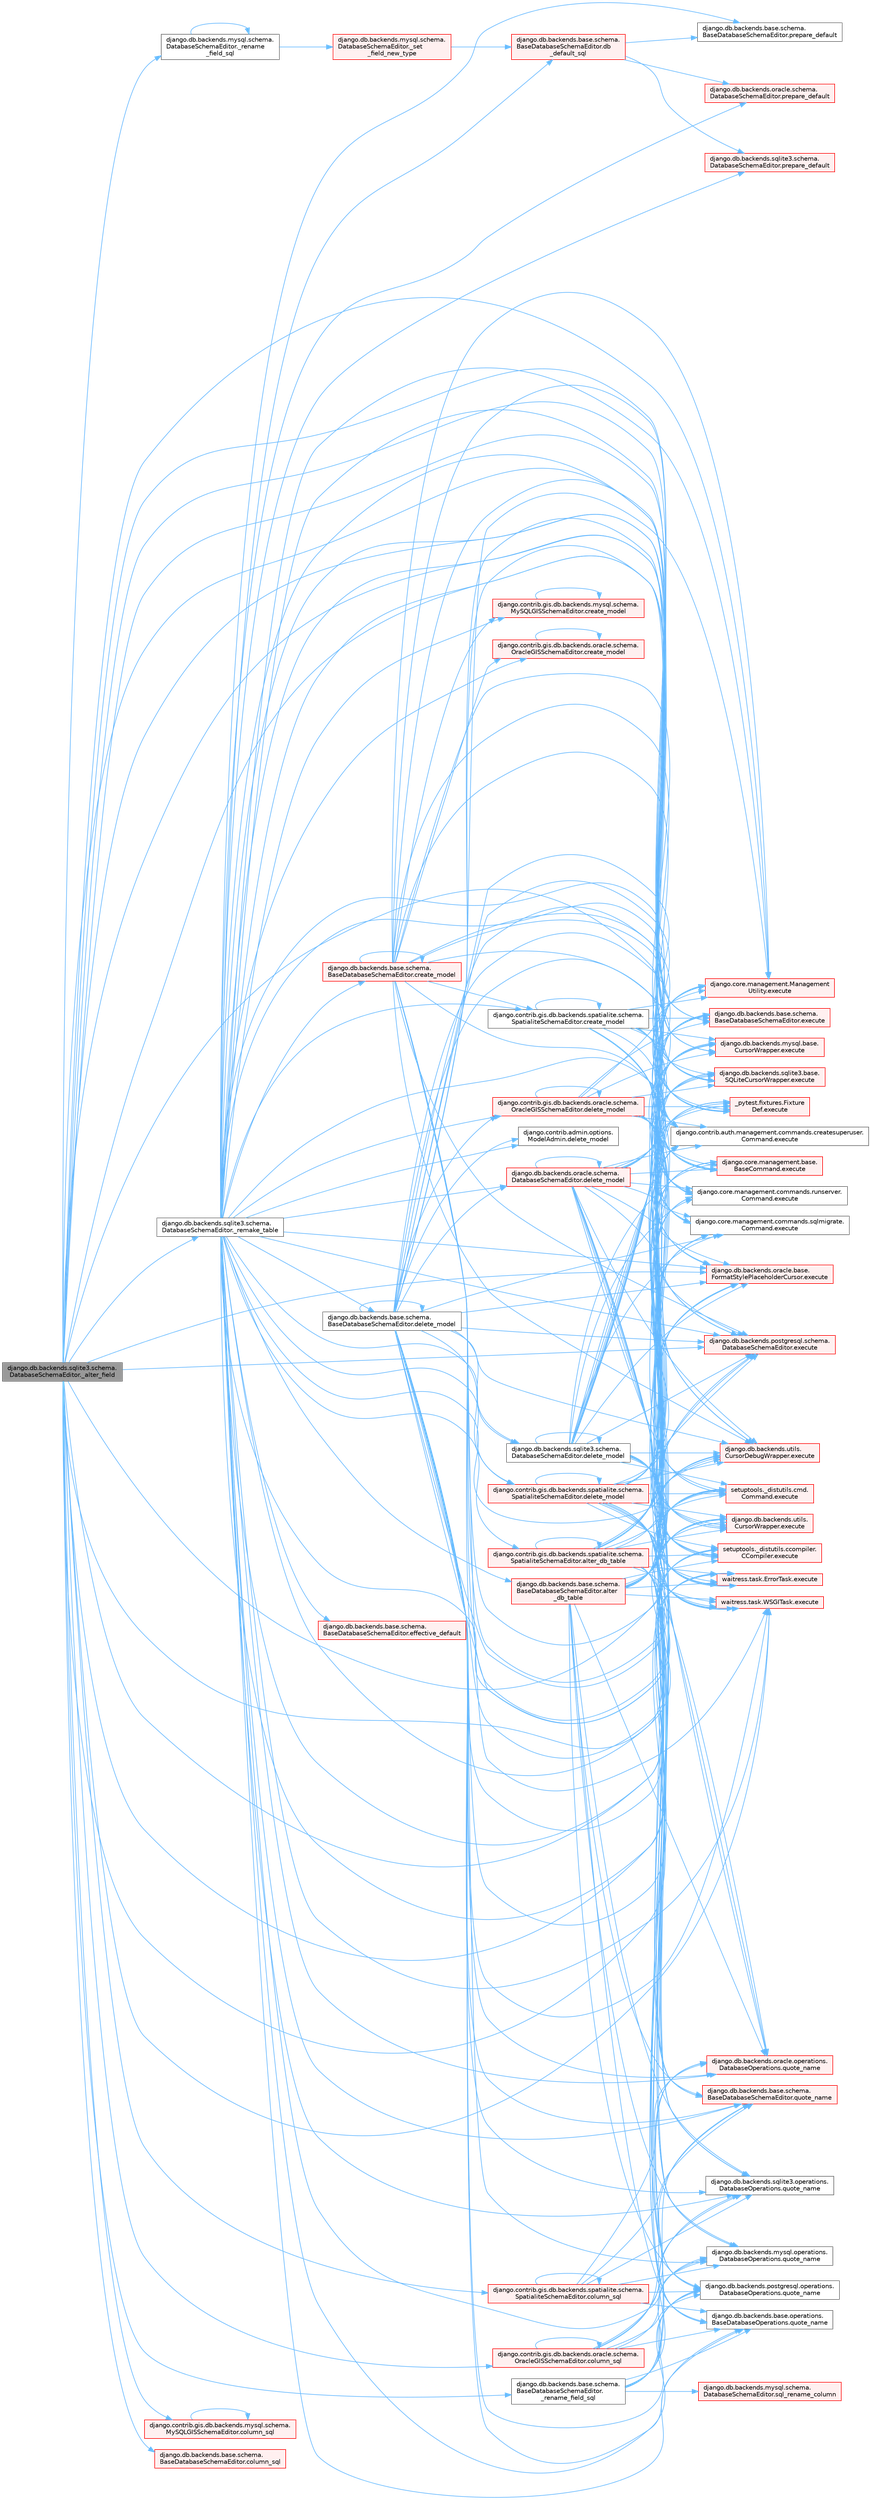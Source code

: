 digraph "django.db.backends.sqlite3.schema.DatabaseSchemaEditor._alter_field"
{
 // LATEX_PDF_SIZE
  bgcolor="transparent";
  edge [fontname=Helvetica,fontsize=10,labelfontname=Helvetica,labelfontsize=10];
  node [fontname=Helvetica,fontsize=10,shape=box,height=0.2,width=0.4];
  rankdir="LR";
  Node1 [id="Node000001",label="django.db.backends.sqlite3.schema.\lDatabaseSchemaEditor._alter_field",height=0.2,width=0.4,color="gray40", fillcolor="grey60", style="filled", fontcolor="black",tooltip=" "];
  Node1 -> Node2 [id="edge1_Node000001_Node000002",color="steelblue1",style="solid",tooltip=" "];
  Node2 [id="Node000002",label="django.db.backends.sqlite3.schema.\lDatabaseSchemaEditor._remake_table",height=0.2,width=0.4,color="grey40", fillcolor="white", style="filled",URL="$classdjango_1_1db_1_1backends_1_1sqlite3_1_1schema_1_1_database_schema_editor.html#a9b5b247b2cd836c48a65726025b45e11",tooltip=" "];
  Node2 -> Node3 [id="edge2_Node000002_Node000003",color="steelblue1",style="solid",tooltip=" "];
  Node3 [id="Node000003",label="django.contrib.gis.db.backends.spatialite.schema.\lSpatialiteSchemaEditor.alter_db_table",height=0.2,width=0.4,color="red", fillcolor="#FFF0F0", style="filled",URL="$classdjango_1_1contrib_1_1gis_1_1db_1_1backends_1_1spatialite_1_1schema_1_1_spatialite_schema_editor.html#a3c238b03e587be42747e3a128cd44946",tooltip=" "];
  Node3 -> Node3 [id="edge3_Node000003_Node000003",color="steelblue1",style="solid",tooltip=" "];
  Node3 -> Node6 [id="edge4_Node000003_Node000006",color="steelblue1",style="solid",tooltip=" "];
  Node6 [id="Node000006",label="_pytest.fixtures.Fixture\lDef.execute",height=0.2,width=0.4,color="red", fillcolor="#FFF0F0", style="filled",URL="$class__pytest_1_1fixtures_1_1_fixture_def.html#ac27e0caaadd6404ffc2715216b643993",tooltip=" "];
  Node3 -> Node3951 [id="edge5_Node000003_Node003951",color="steelblue1",style="solid",tooltip=" "];
  Node3951 [id="Node003951",label="django.contrib.auth.management.commands.createsuperuser.\lCommand.execute",height=0.2,width=0.4,color="grey40", fillcolor="white", style="filled",URL="$classdjango_1_1contrib_1_1auth_1_1management_1_1commands_1_1createsuperuser_1_1_command.html#a4dc8ad9953fcae01a4c61c32fe4c6540",tooltip=" "];
  Node3 -> Node3952 [id="edge6_Node000003_Node003952",color="steelblue1",style="solid",tooltip=" "];
  Node3952 [id="Node003952",label="django.core.management.base.\lBaseCommand.execute",height=0.2,width=0.4,color="red", fillcolor="#FFF0F0", style="filled",URL="$classdjango_1_1core_1_1management_1_1base_1_1_base_command.html#a5621c1fb51be6a2deff6777d90c25ee0",tooltip=" "];
  Node3 -> Node3954 [id="edge7_Node000003_Node003954",color="steelblue1",style="solid",tooltip=" "];
  Node3954 [id="Node003954",label="django.core.management.commands.runserver.\lCommand.execute",height=0.2,width=0.4,color="grey40", fillcolor="white", style="filled",URL="$classdjango_1_1core_1_1management_1_1commands_1_1runserver_1_1_command.html#a86b4bdbf596d9f612125e143148d9919",tooltip=" "];
  Node3 -> Node3955 [id="edge8_Node000003_Node003955",color="steelblue1",style="solid",tooltip=" "];
  Node3955 [id="Node003955",label="django.core.management.commands.sqlmigrate.\lCommand.execute",height=0.2,width=0.4,color="grey40", fillcolor="white", style="filled",URL="$classdjango_1_1core_1_1management_1_1commands_1_1sqlmigrate_1_1_command.html#ad47c65d3d4820430ce43bb5f2086789d",tooltip=" "];
  Node3 -> Node3956 [id="edge9_Node000003_Node003956",color="steelblue1",style="solid",tooltip=" "];
  Node3956 [id="Node003956",label="django.core.management.Management\lUtility.execute",height=0.2,width=0.4,color="red", fillcolor="#FFF0F0", style="filled",URL="$classdjango_1_1core_1_1management_1_1_management_utility.html#ab2752203019f6a6274c55e096770c008",tooltip=" "];
  Node3 -> Node3964 [id="edge10_Node000003_Node003964",color="steelblue1",style="solid",tooltip=" "];
  Node3964 [id="Node003964",label="django.db.backends.base.schema.\lBaseDatabaseSchemaEditor.execute",height=0.2,width=0.4,color="red", fillcolor="#FFF0F0", style="filled",URL="$classdjango_1_1db_1_1backends_1_1base_1_1schema_1_1_base_database_schema_editor.html#a964d07b6ba94dc1698e896feeeb57353",tooltip=" "];
  Node3 -> Node3967 [id="edge11_Node000003_Node003967",color="steelblue1",style="solid",tooltip=" "];
  Node3967 [id="Node003967",label="django.db.backends.mysql.base.\lCursorWrapper.execute",height=0.2,width=0.4,color="red", fillcolor="#FFF0F0", style="filled",URL="$classdjango_1_1db_1_1backends_1_1mysql_1_1base_1_1_cursor_wrapper.html#a6b2d41b73d7c215224f1e994aad6ad60",tooltip=" "];
  Node3 -> Node3968 [id="edge12_Node000003_Node003968",color="steelblue1",style="solid",tooltip=" "];
  Node3968 [id="Node003968",label="django.db.backends.oracle.base.\lFormatStylePlaceholderCursor.execute",height=0.2,width=0.4,color="red", fillcolor="#FFF0F0", style="filled",URL="$classdjango_1_1db_1_1backends_1_1oracle_1_1base_1_1_format_style_placeholder_cursor.html#a0717bdbea59134a88e5f10399c33a251",tooltip=" "];
  Node3 -> Node3974 [id="edge13_Node000003_Node003974",color="steelblue1",style="solid",tooltip=" "];
  Node3974 [id="Node003974",label="django.db.backends.postgresql.schema.\lDatabaseSchemaEditor.execute",height=0.2,width=0.4,color="red", fillcolor="#FFF0F0", style="filled",URL="$classdjango_1_1db_1_1backends_1_1postgresql_1_1schema_1_1_database_schema_editor.html#afe7e39d1fd0ac2c6216f90295b9382ae",tooltip=" "];
  Node3 -> Node3975 [id="edge14_Node000003_Node003975",color="steelblue1",style="solid",tooltip=" "];
  Node3975 [id="Node003975",label="django.db.backends.sqlite3.base.\lSQLiteCursorWrapper.execute",height=0.2,width=0.4,color="red", fillcolor="#FFF0F0", style="filled",URL="$classdjango_1_1db_1_1backends_1_1sqlite3_1_1base_1_1_s_q_lite_cursor_wrapper.html#a41115eb3813040514a6c6c7111aa0b57",tooltip=" "];
  Node3 -> Node3977 [id="edge15_Node000003_Node003977",color="steelblue1",style="solid",tooltip=" "];
  Node3977 [id="Node003977",label="django.db.backends.utils.\lCursorDebugWrapper.execute",height=0.2,width=0.4,color="red", fillcolor="#FFF0F0", style="filled",URL="$classdjango_1_1db_1_1backends_1_1utils_1_1_cursor_debug_wrapper.html#af0443013785fceb3f05b38198a71ca3f",tooltip=" "];
  Node3 -> Node3978 [id="edge16_Node000003_Node003978",color="steelblue1",style="solid",tooltip=" "];
  Node3978 [id="Node003978",label="django.db.backends.utils.\lCursorWrapper.execute",height=0.2,width=0.4,color="red", fillcolor="#FFF0F0", style="filled",URL="$classdjango_1_1db_1_1backends_1_1utils_1_1_cursor_wrapper.html#a7d0bc9b6584c9fee961505e1d460547c",tooltip=" "];
  Node3 -> Node3981 [id="edge17_Node000003_Node003981",color="steelblue1",style="solid",tooltip=" "];
  Node3981 [id="Node003981",label="setuptools._distutils.ccompiler.\lCCompiler.execute",height=0.2,width=0.4,color="red", fillcolor="#FFF0F0", style="filled",URL="$classsetuptools_1_1__distutils_1_1ccompiler_1_1_c_compiler.html#a726dd6c4cc45b2077fa6bc43dc8fe60e",tooltip=" "];
  Node3 -> Node3982 [id="edge18_Node000003_Node003982",color="steelblue1",style="solid",tooltip=" "];
  Node3982 [id="Node003982",label="setuptools._distutils.cmd.\lCommand.execute",height=0.2,width=0.4,color="red", fillcolor="#FFF0F0", style="filled",URL="$classsetuptools_1_1__distutils_1_1cmd_1_1_command.html#a371b567539d5bc0e2a134bf361e97b38",tooltip=" "];
  Node3 -> Node3983 [id="edge19_Node000003_Node003983",color="steelblue1",style="solid",tooltip=" "];
  Node3983 [id="Node003983",label="waitress.task.ErrorTask.execute",height=0.2,width=0.4,color="red", fillcolor="#FFF0F0", style="filled",URL="$classwaitress_1_1task_1_1_error_task.html#ad5c6d14c13ba3d33e82b1b138e634bb0",tooltip=" "];
  Node3 -> Node3984 [id="edge20_Node000003_Node003984",color="steelblue1",style="solid",tooltip=" "];
  Node3984 [id="Node003984",label="waitress.task.WSGITask.execute",height=0.2,width=0.4,color="red", fillcolor="#FFF0F0", style="filled",URL="$classwaitress_1_1task_1_1_w_s_g_i_task.html#ac677ac1c03116dfa724298750580883b",tooltip=" "];
  Node3 -> Node4533 [id="edge21_Node000003_Node004533",color="steelblue1",style="solid",tooltip=" "];
  Node4533 [id="Node004533",label="django.db.backends.base.operations.\lBaseDatabaseOperations.quote_name",height=0.2,width=0.4,color="grey40", fillcolor="white", style="filled",URL="$classdjango_1_1db_1_1backends_1_1base_1_1operations_1_1_base_database_operations.html#ab468094d1b03334704774ae62fbb7955",tooltip=" "];
  Node3 -> Node4534 [id="edge22_Node000003_Node004534",color="steelblue1",style="solid",tooltip=" "];
  Node4534 [id="Node004534",label="django.db.backends.base.schema.\lBaseDatabaseSchemaEditor.quote_name",height=0.2,width=0.4,color="red", fillcolor="#FFF0F0", style="filled",URL="$classdjango_1_1db_1_1backends_1_1base_1_1schema_1_1_base_database_schema_editor.html#aa816e47aecbbe22e29c76f25001a873a",tooltip=" "];
  Node3 -> Node4535 [id="edge23_Node000003_Node004535",color="steelblue1",style="solid",tooltip=" "];
  Node4535 [id="Node004535",label="django.db.backends.mysql.operations.\lDatabaseOperations.quote_name",height=0.2,width=0.4,color="grey40", fillcolor="white", style="filled",URL="$classdjango_1_1db_1_1backends_1_1mysql_1_1operations_1_1_database_operations.html#a5d1561dd784c0f000ed8c1aa43a6efbf",tooltip=" "];
  Node3 -> Node4536 [id="edge24_Node000003_Node004536",color="steelblue1",style="solid",tooltip=" "];
  Node4536 [id="Node004536",label="django.db.backends.oracle.operations.\lDatabaseOperations.quote_name",height=0.2,width=0.4,color="red", fillcolor="#FFF0F0", style="filled",URL="$classdjango_1_1db_1_1backends_1_1oracle_1_1operations_1_1_database_operations.html#ac7551d250b0adf678e5d00e4d69cb021",tooltip=" "];
  Node3 -> Node4542 [id="edge25_Node000003_Node004542",color="steelblue1",style="solid",tooltip=" "];
  Node4542 [id="Node004542",label="django.db.backends.postgresql.operations.\lDatabaseOperations.quote_name",height=0.2,width=0.4,color="grey40", fillcolor="white", style="filled",URL="$classdjango_1_1db_1_1backends_1_1postgresql_1_1operations_1_1_database_operations.html#ab2f9e33071d2c5abb03744171da3b801",tooltip=" "];
  Node3 -> Node4543 [id="edge26_Node000003_Node004543",color="steelblue1",style="solid",tooltip=" "];
  Node4543 [id="Node004543",label="django.db.backends.sqlite3.operations.\lDatabaseOperations.quote_name",height=0.2,width=0.4,color="grey40", fillcolor="white", style="filled",URL="$classdjango_1_1db_1_1backends_1_1sqlite3_1_1operations_1_1_database_operations.html#a14cbbcb5e889d88278c96a39911d641b",tooltip=" "];
  Node2 -> Node4544 [id="edge27_Node000002_Node004544",color="steelblue1",style="solid",tooltip=" "];
  Node4544 [id="Node004544",label="django.db.backends.base.schema.\lBaseDatabaseSchemaEditor.alter\l_db_table",height=0.2,width=0.4,color="red", fillcolor="#FFF0F0", style="filled",URL="$classdjango_1_1db_1_1backends_1_1base_1_1schema_1_1_base_database_schema_editor.html#a6975136cc10a20541aed6b53fea99565",tooltip=" "];
  Node4544 -> Node6 [id="edge28_Node004544_Node000006",color="steelblue1",style="solid",tooltip=" "];
  Node4544 -> Node3951 [id="edge29_Node004544_Node003951",color="steelblue1",style="solid",tooltip=" "];
  Node4544 -> Node3952 [id="edge30_Node004544_Node003952",color="steelblue1",style="solid",tooltip=" "];
  Node4544 -> Node3954 [id="edge31_Node004544_Node003954",color="steelblue1",style="solid",tooltip=" "];
  Node4544 -> Node3955 [id="edge32_Node004544_Node003955",color="steelblue1",style="solid",tooltip=" "];
  Node4544 -> Node3956 [id="edge33_Node004544_Node003956",color="steelblue1",style="solid",tooltip=" "];
  Node4544 -> Node3964 [id="edge34_Node004544_Node003964",color="steelblue1",style="solid",tooltip=" "];
  Node4544 -> Node3967 [id="edge35_Node004544_Node003967",color="steelblue1",style="solid",tooltip=" "];
  Node4544 -> Node3968 [id="edge36_Node004544_Node003968",color="steelblue1",style="solid",tooltip=" "];
  Node4544 -> Node3974 [id="edge37_Node004544_Node003974",color="steelblue1",style="solid",tooltip=" "];
  Node4544 -> Node3975 [id="edge38_Node004544_Node003975",color="steelblue1",style="solid",tooltip=" "];
  Node4544 -> Node3977 [id="edge39_Node004544_Node003977",color="steelblue1",style="solid",tooltip=" "];
  Node4544 -> Node3978 [id="edge40_Node004544_Node003978",color="steelblue1",style="solid",tooltip=" "];
  Node4544 -> Node3981 [id="edge41_Node004544_Node003981",color="steelblue1",style="solid",tooltip=" "];
  Node4544 -> Node3982 [id="edge42_Node004544_Node003982",color="steelblue1",style="solid",tooltip=" "];
  Node4544 -> Node3983 [id="edge43_Node004544_Node003983",color="steelblue1",style="solid",tooltip=" "];
  Node4544 -> Node3984 [id="edge44_Node004544_Node003984",color="steelblue1",style="solid",tooltip=" "];
  Node4544 -> Node4533 [id="edge45_Node004544_Node004533",color="steelblue1",style="solid",tooltip=" "];
  Node4544 -> Node4534 [id="edge46_Node004544_Node004534",color="steelblue1",style="solid",tooltip=" "];
  Node4544 -> Node4535 [id="edge47_Node004544_Node004535",color="steelblue1",style="solid",tooltip=" "];
  Node4544 -> Node4536 [id="edge48_Node004544_Node004536",color="steelblue1",style="solid",tooltip=" "];
  Node4544 -> Node4542 [id="edge49_Node004544_Node004542",color="steelblue1",style="solid",tooltip=" "];
  Node4544 -> Node4543 [id="edge50_Node004544_Node004543",color="steelblue1",style="solid",tooltip=" "];
  Node2 -> Node4545 [id="edge51_Node000002_Node004545",color="steelblue1",style="solid",tooltip=" "];
  Node4545 [id="Node004545",label="django.contrib.gis.db.backends.mysql.schema.\lMySQLGISSchemaEditor.create_model",height=0.2,width=0.4,color="red", fillcolor="#FFF0F0", style="filled",URL="$classdjango_1_1contrib_1_1gis_1_1db_1_1backends_1_1mysql_1_1schema_1_1_my_s_q_l_g_i_s_schema_editor.html#a2be50e7e189e7bd3bd6909f56338c0ae",tooltip=" "];
  Node4545 -> Node4545 [id="edge52_Node004545_Node004545",color="steelblue1",style="solid",tooltip=" "];
  Node2 -> Node4547 [id="edge53_Node000002_Node004547",color="steelblue1",style="solid",tooltip=" "];
  Node4547 [id="Node004547",label="django.contrib.gis.db.backends.oracle.schema.\lOracleGISSchemaEditor.create_model",height=0.2,width=0.4,color="red", fillcolor="#FFF0F0", style="filled",URL="$classdjango_1_1contrib_1_1gis_1_1db_1_1backends_1_1oracle_1_1schema_1_1_oracle_g_i_s_schema_editor.html#aedde6824f1f568969b03706ac55e71fe",tooltip=" "];
  Node4547 -> Node4547 [id="edge54_Node004547_Node004547",color="steelblue1",style="solid",tooltip=" "];
  Node2 -> Node4549 [id="edge55_Node000002_Node004549",color="steelblue1",style="solid",tooltip=" "];
  Node4549 [id="Node004549",label="django.contrib.gis.db.backends.spatialite.schema.\lSpatialiteSchemaEditor.create_model",height=0.2,width=0.4,color="grey40", fillcolor="white", style="filled",URL="$classdjango_1_1contrib_1_1gis_1_1db_1_1backends_1_1spatialite_1_1schema_1_1_spatialite_schema_editor.html#a19b94a34b1e1e5fc3cd38c736f21f025",tooltip=" "];
  Node4549 -> Node4549 [id="edge56_Node004549_Node004549",color="steelblue1",style="solid",tooltip=" "];
  Node4549 -> Node6 [id="edge57_Node004549_Node000006",color="steelblue1",style="solid",tooltip=" "];
  Node4549 -> Node3951 [id="edge58_Node004549_Node003951",color="steelblue1",style="solid",tooltip=" "];
  Node4549 -> Node3952 [id="edge59_Node004549_Node003952",color="steelblue1",style="solid",tooltip=" "];
  Node4549 -> Node3954 [id="edge60_Node004549_Node003954",color="steelblue1",style="solid",tooltip=" "];
  Node4549 -> Node3955 [id="edge61_Node004549_Node003955",color="steelblue1",style="solid",tooltip=" "];
  Node4549 -> Node3956 [id="edge62_Node004549_Node003956",color="steelblue1",style="solid",tooltip=" "];
  Node4549 -> Node3964 [id="edge63_Node004549_Node003964",color="steelblue1",style="solid",tooltip=" "];
  Node4549 -> Node3967 [id="edge64_Node004549_Node003967",color="steelblue1",style="solid",tooltip=" "];
  Node4549 -> Node3968 [id="edge65_Node004549_Node003968",color="steelblue1",style="solid",tooltip=" "];
  Node4549 -> Node3974 [id="edge66_Node004549_Node003974",color="steelblue1",style="solid",tooltip=" "];
  Node4549 -> Node3975 [id="edge67_Node004549_Node003975",color="steelblue1",style="solid",tooltip=" "];
  Node4549 -> Node3977 [id="edge68_Node004549_Node003977",color="steelblue1",style="solid",tooltip=" "];
  Node4549 -> Node3978 [id="edge69_Node004549_Node003978",color="steelblue1",style="solid",tooltip=" "];
  Node4549 -> Node3981 [id="edge70_Node004549_Node003981",color="steelblue1",style="solid",tooltip=" "];
  Node4549 -> Node3982 [id="edge71_Node004549_Node003982",color="steelblue1",style="solid",tooltip=" "];
  Node4549 -> Node3983 [id="edge72_Node004549_Node003983",color="steelblue1",style="solid",tooltip=" "];
  Node4549 -> Node3984 [id="edge73_Node004549_Node003984",color="steelblue1",style="solid",tooltip=" "];
  Node2 -> Node4550 [id="edge74_Node000002_Node004550",color="steelblue1",style="solid",tooltip=" "];
  Node4550 [id="Node004550",label="django.db.backends.base.schema.\lBaseDatabaseSchemaEditor.create_model",height=0.2,width=0.4,color="red", fillcolor="#FFF0F0", style="filled",URL="$classdjango_1_1db_1_1backends_1_1base_1_1schema_1_1_base_database_schema_editor.html#a802611d84fc67073227f245b7e881331",tooltip=" "];
  Node4550 -> Node4545 [id="edge75_Node004550_Node004545",color="steelblue1",style="solid",tooltip=" "];
  Node4550 -> Node4547 [id="edge76_Node004550_Node004547",color="steelblue1",style="solid",tooltip=" "];
  Node4550 -> Node4549 [id="edge77_Node004550_Node004549",color="steelblue1",style="solid",tooltip=" "];
  Node4550 -> Node4550 [id="edge78_Node004550_Node004550",color="steelblue1",style="solid",tooltip=" "];
  Node4550 -> Node6 [id="edge79_Node004550_Node000006",color="steelblue1",style="solid",tooltip=" "];
  Node4550 -> Node3951 [id="edge80_Node004550_Node003951",color="steelblue1",style="solid",tooltip=" "];
  Node4550 -> Node3952 [id="edge81_Node004550_Node003952",color="steelblue1",style="solid",tooltip=" "];
  Node4550 -> Node3954 [id="edge82_Node004550_Node003954",color="steelblue1",style="solid",tooltip=" "];
  Node4550 -> Node3955 [id="edge83_Node004550_Node003955",color="steelblue1",style="solid",tooltip=" "];
  Node4550 -> Node3956 [id="edge84_Node004550_Node003956",color="steelblue1",style="solid",tooltip=" "];
  Node4550 -> Node3964 [id="edge85_Node004550_Node003964",color="steelblue1",style="solid",tooltip=" "];
  Node4550 -> Node3967 [id="edge86_Node004550_Node003967",color="steelblue1",style="solid",tooltip=" "];
  Node4550 -> Node3968 [id="edge87_Node004550_Node003968",color="steelblue1",style="solid",tooltip=" "];
  Node4550 -> Node3974 [id="edge88_Node004550_Node003974",color="steelblue1",style="solid",tooltip=" "];
  Node4550 -> Node3975 [id="edge89_Node004550_Node003975",color="steelblue1",style="solid",tooltip=" "];
  Node4550 -> Node3977 [id="edge90_Node004550_Node003977",color="steelblue1",style="solid",tooltip=" "];
  Node4550 -> Node3978 [id="edge91_Node004550_Node003978",color="steelblue1",style="solid",tooltip=" "];
  Node4550 -> Node3981 [id="edge92_Node004550_Node003981",color="steelblue1",style="solid",tooltip=" "];
  Node4550 -> Node3982 [id="edge93_Node004550_Node003982",color="steelblue1",style="solid",tooltip=" "];
  Node4550 -> Node3983 [id="edge94_Node004550_Node003983",color="steelblue1",style="solid",tooltip=" "];
  Node4550 -> Node3984 [id="edge95_Node004550_Node003984",color="steelblue1",style="solid",tooltip=" "];
  Node2 -> Node4606 [id="edge96_Node000002_Node004606",color="steelblue1",style="solid",tooltip=" "];
  Node4606 [id="Node004606",label="django.db.backends.base.schema.\lBaseDatabaseSchemaEditor.db\l_default_sql",height=0.2,width=0.4,color="red", fillcolor="#FFF0F0", style="filled",URL="$classdjango_1_1db_1_1backends_1_1base_1_1schema_1_1_base_database_schema_editor.html#ad3c6c06564f662cdefbb1e02911f78dc",tooltip=" "];
  Node4606 -> Node4607 [id="edge97_Node004606_Node004607",color="steelblue1",style="solid",tooltip=" "];
  Node4607 [id="Node004607",label="django.db.backends.base.schema.\lBaseDatabaseSchemaEditor.prepare_default",height=0.2,width=0.4,color="grey40", fillcolor="white", style="filled",URL="$classdjango_1_1db_1_1backends_1_1base_1_1schema_1_1_base_database_schema_editor.html#ada48da0bcec8198927bf454b2099c49e",tooltip=" "];
  Node4606 -> Node4608 [id="edge98_Node004606_Node004608",color="steelblue1",style="solid",tooltip=" "];
  Node4608 [id="Node004608",label="django.db.backends.oracle.schema.\lDatabaseSchemaEditor.prepare_default",height=0.2,width=0.4,color="red", fillcolor="#FFF0F0", style="filled",URL="$classdjango_1_1db_1_1backends_1_1oracle_1_1schema_1_1_database_schema_editor.html#a20ee4d7753c9c5e6bbb4d67f43c362fb",tooltip=" "];
  Node4606 -> Node4609 [id="edge99_Node004606_Node004609",color="steelblue1",style="solid",tooltip=" "];
  Node4609 [id="Node004609",label="django.db.backends.sqlite3.schema.\lDatabaseSchemaEditor.prepare_default",height=0.2,width=0.4,color="red", fillcolor="#FFF0F0", style="filled",URL="$classdjango_1_1db_1_1backends_1_1sqlite3_1_1schema_1_1_database_schema_editor.html#a7d7e5fd0b4dafd84e7bb50c112db4dbb",tooltip=" "];
  Node2 -> Node4617 [id="edge100_Node000002_Node004617",color="steelblue1",style="solid",tooltip=" "];
  Node4617 [id="Node004617",label="django.contrib.admin.options.\lModelAdmin.delete_model",height=0.2,width=0.4,color="grey40", fillcolor="white", style="filled",URL="$classdjango_1_1contrib_1_1admin_1_1options_1_1_model_admin.html#aa867ab455deada5d42bee9e8ffe2b9b2",tooltip=" "];
  Node2 -> Node4618 [id="edge101_Node000002_Node004618",color="steelblue1",style="solid",tooltip=" "];
  Node4618 [id="Node004618",label="django.contrib.gis.db.backends.oracle.schema.\lOracleGISSchemaEditor.delete_model",height=0.2,width=0.4,color="red", fillcolor="#FFF0F0", style="filled",URL="$classdjango_1_1contrib_1_1gis_1_1db_1_1backends_1_1oracle_1_1schema_1_1_oracle_g_i_s_schema_editor.html#a7e204de51c85be33515ce57fa48849df",tooltip=" "];
  Node4618 -> Node4618 [id="edge102_Node004618_Node004618",color="steelblue1",style="solid",tooltip=" "];
  Node4618 -> Node6 [id="edge103_Node004618_Node000006",color="steelblue1",style="solid",tooltip=" "];
  Node4618 -> Node3951 [id="edge104_Node004618_Node003951",color="steelblue1",style="solid",tooltip=" "];
  Node4618 -> Node3952 [id="edge105_Node004618_Node003952",color="steelblue1",style="solid",tooltip=" "];
  Node4618 -> Node3954 [id="edge106_Node004618_Node003954",color="steelblue1",style="solid",tooltip=" "];
  Node4618 -> Node3955 [id="edge107_Node004618_Node003955",color="steelblue1",style="solid",tooltip=" "];
  Node4618 -> Node3956 [id="edge108_Node004618_Node003956",color="steelblue1",style="solid",tooltip=" "];
  Node4618 -> Node3964 [id="edge109_Node004618_Node003964",color="steelblue1",style="solid",tooltip=" "];
  Node4618 -> Node3967 [id="edge110_Node004618_Node003967",color="steelblue1",style="solid",tooltip=" "];
  Node4618 -> Node3968 [id="edge111_Node004618_Node003968",color="steelblue1",style="solid",tooltip=" "];
  Node4618 -> Node3974 [id="edge112_Node004618_Node003974",color="steelblue1",style="solid",tooltip=" "];
  Node4618 -> Node3975 [id="edge113_Node004618_Node003975",color="steelblue1",style="solid",tooltip=" "];
  Node4618 -> Node3977 [id="edge114_Node004618_Node003977",color="steelblue1",style="solid",tooltip=" "];
  Node4618 -> Node3978 [id="edge115_Node004618_Node003978",color="steelblue1",style="solid",tooltip=" "];
  Node4618 -> Node3981 [id="edge116_Node004618_Node003981",color="steelblue1",style="solid",tooltip=" "];
  Node4618 -> Node3982 [id="edge117_Node004618_Node003982",color="steelblue1",style="solid",tooltip=" "];
  Node4618 -> Node3983 [id="edge118_Node004618_Node003983",color="steelblue1",style="solid",tooltip=" "];
  Node4618 -> Node3984 [id="edge119_Node004618_Node003984",color="steelblue1",style="solid",tooltip=" "];
  Node2 -> Node4619 [id="edge120_Node000002_Node004619",color="steelblue1",style="solid",tooltip=" "];
  Node4619 [id="Node004619",label="django.contrib.gis.db.backends.spatialite.schema.\lSpatialiteSchemaEditor.delete_model",height=0.2,width=0.4,color="red", fillcolor="#FFF0F0", style="filled",URL="$classdjango_1_1contrib_1_1gis_1_1db_1_1backends_1_1spatialite_1_1schema_1_1_spatialite_schema_editor.html#a1d324c35e2535b9adf7cbecb68fe761d",tooltip=" "];
  Node4619 -> Node4619 [id="edge121_Node004619_Node004619",color="steelblue1",style="solid",tooltip=" "];
  Node4619 -> Node6 [id="edge122_Node004619_Node000006",color="steelblue1",style="solid",tooltip=" "];
  Node4619 -> Node3951 [id="edge123_Node004619_Node003951",color="steelblue1",style="solid",tooltip=" "];
  Node4619 -> Node3952 [id="edge124_Node004619_Node003952",color="steelblue1",style="solid",tooltip=" "];
  Node4619 -> Node3954 [id="edge125_Node004619_Node003954",color="steelblue1",style="solid",tooltip=" "];
  Node4619 -> Node3955 [id="edge126_Node004619_Node003955",color="steelblue1",style="solid",tooltip=" "];
  Node4619 -> Node3956 [id="edge127_Node004619_Node003956",color="steelblue1",style="solid",tooltip=" "];
  Node4619 -> Node3964 [id="edge128_Node004619_Node003964",color="steelblue1",style="solid",tooltip=" "];
  Node4619 -> Node3967 [id="edge129_Node004619_Node003967",color="steelblue1",style="solid",tooltip=" "];
  Node4619 -> Node3968 [id="edge130_Node004619_Node003968",color="steelblue1",style="solid",tooltip=" "];
  Node4619 -> Node3974 [id="edge131_Node004619_Node003974",color="steelblue1",style="solid",tooltip=" "];
  Node4619 -> Node3975 [id="edge132_Node004619_Node003975",color="steelblue1",style="solid",tooltip=" "];
  Node4619 -> Node3977 [id="edge133_Node004619_Node003977",color="steelblue1",style="solid",tooltip=" "];
  Node4619 -> Node3978 [id="edge134_Node004619_Node003978",color="steelblue1",style="solid",tooltip=" "];
  Node4619 -> Node3981 [id="edge135_Node004619_Node003981",color="steelblue1",style="solid",tooltip=" "];
  Node4619 -> Node3982 [id="edge136_Node004619_Node003982",color="steelblue1",style="solid",tooltip=" "];
  Node4619 -> Node3983 [id="edge137_Node004619_Node003983",color="steelblue1",style="solid",tooltip=" "];
  Node4619 -> Node3984 [id="edge138_Node004619_Node003984",color="steelblue1",style="solid",tooltip=" "];
  Node4619 -> Node4533 [id="edge139_Node004619_Node004533",color="steelblue1",style="solid",tooltip=" "];
  Node4619 -> Node4534 [id="edge140_Node004619_Node004534",color="steelblue1",style="solid",tooltip=" "];
  Node4619 -> Node4535 [id="edge141_Node004619_Node004535",color="steelblue1",style="solid",tooltip=" "];
  Node4619 -> Node4536 [id="edge142_Node004619_Node004536",color="steelblue1",style="solid",tooltip=" "];
  Node4619 -> Node4542 [id="edge143_Node004619_Node004542",color="steelblue1",style="solid",tooltip=" "];
  Node4619 -> Node4543 [id="edge144_Node004619_Node004543",color="steelblue1",style="solid",tooltip=" "];
  Node2 -> Node4621 [id="edge145_Node000002_Node004621",color="steelblue1",style="solid",tooltip=" "];
  Node4621 [id="Node004621",label="django.db.backends.base.schema.\lBaseDatabaseSchemaEditor.delete_model",height=0.2,width=0.4,color="grey40", fillcolor="white", style="filled",URL="$classdjango_1_1db_1_1backends_1_1base_1_1schema_1_1_base_database_schema_editor.html#a4685be374dca3bb40806d579c17c4a71",tooltip=" "];
  Node4621 -> Node4617 [id="edge146_Node004621_Node004617",color="steelblue1",style="solid",tooltip=" "];
  Node4621 -> Node4618 [id="edge147_Node004621_Node004618",color="steelblue1",style="solid",tooltip=" "];
  Node4621 -> Node4619 [id="edge148_Node004621_Node004619",color="steelblue1",style="solid",tooltip=" "];
  Node4621 -> Node4621 [id="edge149_Node004621_Node004621",color="steelblue1",style="solid",tooltip=" "];
  Node4621 -> Node4622 [id="edge150_Node004621_Node004622",color="steelblue1",style="solid",tooltip=" "];
  Node4622 [id="Node004622",label="django.db.backends.oracle.schema.\lDatabaseSchemaEditor.delete_model",height=0.2,width=0.4,color="red", fillcolor="#FFF0F0", style="filled",URL="$classdjango_1_1db_1_1backends_1_1oracle_1_1schema_1_1_database_schema_editor.html#ab50218126d3c815cba56fe0387a8dcba",tooltip=" "];
  Node4622 -> Node4622 [id="edge151_Node004622_Node004622",color="steelblue1",style="solid",tooltip=" "];
  Node4622 -> Node6 [id="edge152_Node004622_Node000006",color="steelblue1",style="solid",tooltip=" "];
  Node4622 -> Node3951 [id="edge153_Node004622_Node003951",color="steelblue1",style="solid",tooltip=" "];
  Node4622 -> Node3952 [id="edge154_Node004622_Node003952",color="steelblue1",style="solid",tooltip=" "];
  Node4622 -> Node3954 [id="edge155_Node004622_Node003954",color="steelblue1",style="solid",tooltip=" "];
  Node4622 -> Node3955 [id="edge156_Node004622_Node003955",color="steelblue1",style="solid",tooltip=" "];
  Node4622 -> Node3956 [id="edge157_Node004622_Node003956",color="steelblue1",style="solid",tooltip=" "];
  Node4622 -> Node3964 [id="edge158_Node004622_Node003964",color="steelblue1",style="solid",tooltip=" "];
  Node4622 -> Node3967 [id="edge159_Node004622_Node003967",color="steelblue1",style="solid",tooltip=" "];
  Node4622 -> Node3968 [id="edge160_Node004622_Node003968",color="steelblue1",style="solid",tooltip=" "];
  Node4622 -> Node3974 [id="edge161_Node004622_Node003974",color="steelblue1",style="solid",tooltip=" "];
  Node4622 -> Node3975 [id="edge162_Node004622_Node003975",color="steelblue1",style="solid",tooltip=" "];
  Node4622 -> Node3977 [id="edge163_Node004622_Node003977",color="steelblue1",style="solid",tooltip=" "];
  Node4622 -> Node3978 [id="edge164_Node004622_Node003978",color="steelblue1",style="solid",tooltip=" "];
  Node4622 -> Node3981 [id="edge165_Node004622_Node003981",color="steelblue1",style="solid",tooltip=" "];
  Node4622 -> Node3982 [id="edge166_Node004622_Node003982",color="steelblue1",style="solid",tooltip=" "];
  Node4622 -> Node3983 [id="edge167_Node004622_Node003983",color="steelblue1",style="solid",tooltip=" "];
  Node4622 -> Node3984 [id="edge168_Node004622_Node003984",color="steelblue1",style="solid",tooltip=" "];
  Node4621 -> Node4623 [id="edge169_Node004621_Node004623",color="steelblue1",style="solid",tooltip=" "];
  Node4623 [id="Node004623",label="django.db.backends.sqlite3.schema.\lDatabaseSchemaEditor.delete_model",height=0.2,width=0.4,color="grey40", fillcolor="white", style="filled",URL="$classdjango_1_1db_1_1backends_1_1sqlite3_1_1schema_1_1_database_schema_editor.html#ace17666280378c6270bb6569941a67ad",tooltip=" "];
  Node4623 -> Node4623 [id="edge170_Node004623_Node004623",color="steelblue1",style="solid",tooltip=" "];
  Node4623 -> Node6 [id="edge171_Node004623_Node000006",color="steelblue1",style="solid",tooltip=" "];
  Node4623 -> Node3951 [id="edge172_Node004623_Node003951",color="steelblue1",style="solid",tooltip=" "];
  Node4623 -> Node3952 [id="edge173_Node004623_Node003952",color="steelblue1",style="solid",tooltip=" "];
  Node4623 -> Node3954 [id="edge174_Node004623_Node003954",color="steelblue1",style="solid",tooltip=" "];
  Node4623 -> Node3955 [id="edge175_Node004623_Node003955",color="steelblue1",style="solid",tooltip=" "];
  Node4623 -> Node3956 [id="edge176_Node004623_Node003956",color="steelblue1",style="solid",tooltip=" "];
  Node4623 -> Node3964 [id="edge177_Node004623_Node003964",color="steelblue1",style="solid",tooltip=" "];
  Node4623 -> Node3967 [id="edge178_Node004623_Node003967",color="steelblue1",style="solid",tooltip=" "];
  Node4623 -> Node3968 [id="edge179_Node004623_Node003968",color="steelblue1",style="solid",tooltip=" "];
  Node4623 -> Node3974 [id="edge180_Node004623_Node003974",color="steelblue1",style="solid",tooltip=" "];
  Node4623 -> Node3975 [id="edge181_Node004623_Node003975",color="steelblue1",style="solid",tooltip=" "];
  Node4623 -> Node3977 [id="edge182_Node004623_Node003977",color="steelblue1",style="solid",tooltip=" "];
  Node4623 -> Node3978 [id="edge183_Node004623_Node003978",color="steelblue1",style="solid",tooltip=" "];
  Node4623 -> Node3981 [id="edge184_Node004623_Node003981",color="steelblue1",style="solid",tooltip=" "];
  Node4623 -> Node3982 [id="edge185_Node004623_Node003982",color="steelblue1",style="solid",tooltip=" "];
  Node4623 -> Node3983 [id="edge186_Node004623_Node003983",color="steelblue1",style="solid",tooltip=" "];
  Node4623 -> Node3984 [id="edge187_Node004623_Node003984",color="steelblue1",style="solid",tooltip=" "];
  Node4623 -> Node4533 [id="edge188_Node004623_Node004533",color="steelblue1",style="solid",tooltip=" "];
  Node4623 -> Node4534 [id="edge189_Node004623_Node004534",color="steelblue1",style="solid",tooltip=" "];
  Node4623 -> Node4535 [id="edge190_Node004623_Node004535",color="steelblue1",style="solid",tooltip=" "];
  Node4623 -> Node4536 [id="edge191_Node004623_Node004536",color="steelblue1",style="solid",tooltip=" "];
  Node4623 -> Node4542 [id="edge192_Node004623_Node004542",color="steelblue1",style="solid",tooltip=" "];
  Node4623 -> Node4543 [id="edge193_Node004623_Node004543",color="steelblue1",style="solid",tooltip=" "];
  Node4621 -> Node6 [id="edge194_Node004621_Node000006",color="steelblue1",style="solid",tooltip=" "];
  Node4621 -> Node3951 [id="edge195_Node004621_Node003951",color="steelblue1",style="solid",tooltip=" "];
  Node4621 -> Node3952 [id="edge196_Node004621_Node003952",color="steelblue1",style="solid",tooltip=" "];
  Node4621 -> Node3954 [id="edge197_Node004621_Node003954",color="steelblue1",style="solid",tooltip=" "];
  Node4621 -> Node3955 [id="edge198_Node004621_Node003955",color="steelblue1",style="solid",tooltip=" "];
  Node4621 -> Node3956 [id="edge199_Node004621_Node003956",color="steelblue1",style="solid",tooltip=" "];
  Node4621 -> Node3964 [id="edge200_Node004621_Node003964",color="steelblue1",style="solid",tooltip=" "];
  Node4621 -> Node3967 [id="edge201_Node004621_Node003967",color="steelblue1",style="solid",tooltip=" "];
  Node4621 -> Node3968 [id="edge202_Node004621_Node003968",color="steelblue1",style="solid",tooltip=" "];
  Node4621 -> Node3974 [id="edge203_Node004621_Node003974",color="steelblue1",style="solid",tooltip=" "];
  Node4621 -> Node3975 [id="edge204_Node004621_Node003975",color="steelblue1",style="solid",tooltip=" "];
  Node4621 -> Node3977 [id="edge205_Node004621_Node003977",color="steelblue1",style="solid",tooltip=" "];
  Node4621 -> Node3978 [id="edge206_Node004621_Node003978",color="steelblue1",style="solid",tooltip=" "];
  Node4621 -> Node3981 [id="edge207_Node004621_Node003981",color="steelblue1",style="solid",tooltip=" "];
  Node4621 -> Node3982 [id="edge208_Node004621_Node003982",color="steelblue1",style="solid",tooltip=" "];
  Node4621 -> Node3983 [id="edge209_Node004621_Node003983",color="steelblue1",style="solid",tooltip=" "];
  Node4621 -> Node3984 [id="edge210_Node004621_Node003984",color="steelblue1",style="solid",tooltip=" "];
  Node4621 -> Node4533 [id="edge211_Node004621_Node004533",color="steelblue1",style="solid",tooltip=" "];
  Node4621 -> Node4534 [id="edge212_Node004621_Node004534",color="steelblue1",style="solid",tooltip=" "];
  Node4621 -> Node4535 [id="edge213_Node004621_Node004535",color="steelblue1",style="solid",tooltip=" "];
  Node4621 -> Node4536 [id="edge214_Node004621_Node004536",color="steelblue1",style="solid",tooltip=" "];
  Node4621 -> Node4542 [id="edge215_Node004621_Node004542",color="steelblue1",style="solid",tooltip=" "];
  Node4621 -> Node4543 [id="edge216_Node004621_Node004543",color="steelblue1",style="solid",tooltip=" "];
  Node2 -> Node4622 [id="edge217_Node000002_Node004622",color="steelblue1",style="solid",tooltip=" "];
  Node2 -> Node4623 [id="edge218_Node000002_Node004623",color="steelblue1",style="solid",tooltip=" "];
  Node2 -> Node4610 [id="edge219_Node000002_Node004610",color="steelblue1",style="solid",tooltip=" "];
  Node4610 [id="Node004610",label="django.db.backends.base.schema.\lBaseDatabaseSchemaEditor.effective_default",height=0.2,width=0.4,color="red", fillcolor="#FFF0F0", style="filled",URL="$classdjango_1_1db_1_1backends_1_1base_1_1schema_1_1_base_database_schema_editor.html#a31b9a3945f20b626469ab08069355e02",tooltip=" "];
  Node2 -> Node6 [id="edge220_Node000002_Node000006",color="steelblue1",style="solid",tooltip=" "];
  Node2 -> Node3951 [id="edge221_Node000002_Node003951",color="steelblue1",style="solid",tooltip=" "];
  Node2 -> Node3952 [id="edge222_Node000002_Node003952",color="steelblue1",style="solid",tooltip=" "];
  Node2 -> Node3954 [id="edge223_Node000002_Node003954",color="steelblue1",style="solid",tooltip=" "];
  Node2 -> Node3955 [id="edge224_Node000002_Node003955",color="steelblue1",style="solid",tooltip=" "];
  Node2 -> Node3956 [id="edge225_Node000002_Node003956",color="steelblue1",style="solid",tooltip=" "];
  Node2 -> Node3964 [id="edge226_Node000002_Node003964",color="steelblue1",style="solid",tooltip=" "];
  Node2 -> Node3967 [id="edge227_Node000002_Node003967",color="steelblue1",style="solid",tooltip=" "];
  Node2 -> Node3968 [id="edge228_Node000002_Node003968",color="steelblue1",style="solid",tooltip=" "];
  Node2 -> Node3974 [id="edge229_Node000002_Node003974",color="steelblue1",style="solid",tooltip=" "];
  Node2 -> Node3975 [id="edge230_Node000002_Node003975",color="steelblue1",style="solid",tooltip=" "];
  Node2 -> Node3977 [id="edge231_Node000002_Node003977",color="steelblue1",style="solid",tooltip=" "];
  Node2 -> Node3978 [id="edge232_Node000002_Node003978",color="steelblue1",style="solid",tooltip=" "];
  Node2 -> Node3981 [id="edge233_Node000002_Node003981",color="steelblue1",style="solid",tooltip=" "];
  Node2 -> Node3982 [id="edge234_Node000002_Node003982",color="steelblue1",style="solid",tooltip=" "];
  Node2 -> Node3983 [id="edge235_Node000002_Node003983",color="steelblue1",style="solid",tooltip=" "];
  Node2 -> Node3984 [id="edge236_Node000002_Node003984",color="steelblue1",style="solid",tooltip=" "];
  Node2 -> Node4607 [id="edge237_Node000002_Node004607",color="steelblue1",style="solid",tooltip=" "];
  Node2 -> Node4608 [id="edge238_Node000002_Node004608",color="steelblue1",style="solid",tooltip=" "];
  Node2 -> Node4609 [id="edge239_Node000002_Node004609",color="steelblue1",style="solid",tooltip=" "];
  Node2 -> Node4533 [id="edge240_Node000002_Node004533",color="steelblue1",style="solid",tooltip=" "];
  Node2 -> Node4534 [id="edge241_Node000002_Node004534",color="steelblue1",style="solid",tooltip=" "];
  Node2 -> Node4535 [id="edge242_Node000002_Node004535",color="steelblue1",style="solid",tooltip=" "];
  Node2 -> Node4536 [id="edge243_Node000002_Node004536",color="steelblue1",style="solid",tooltip=" "];
  Node2 -> Node4542 [id="edge244_Node000002_Node004542",color="steelblue1",style="solid",tooltip=" "];
  Node2 -> Node4543 [id="edge245_Node000002_Node004543",color="steelblue1",style="solid",tooltip=" "];
  Node1 -> Node4624 [id="edge246_Node000001_Node004624",color="steelblue1",style="solid",tooltip=" "];
  Node4624 [id="Node004624",label="django.db.backends.base.schema.\lBaseDatabaseSchemaEditor.\l_rename_field_sql",height=0.2,width=0.4,color="grey40", fillcolor="white", style="filled",URL="$classdjango_1_1db_1_1backends_1_1base_1_1schema_1_1_base_database_schema_editor.html#af5fe9362af891bb12d3017c221cdfd15",tooltip=" "];
  Node4624 -> Node4533 [id="edge247_Node004624_Node004533",color="steelblue1",style="solid",tooltip=" "];
  Node4624 -> Node4534 [id="edge248_Node004624_Node004534",color="steelblue1",style="solid",tooltip=" "];
  Node4624 -> Node4535 [id="edge249_Node004624_Node004535",color="steelblue1",style="solid",tooltip=" "];
  Node4624 -> Node4536 [id="edge250_Node004624_Node004536",color="steelblue1",style="solid",tooltip=" "];
  Node4624 -> Node4542 [id="edge251_Node004624_Node004542",color="steelblue1",style="solid",tooltip=" "];
  Node4624 -> Node4543 [id="edge252_Node004624_Node004543",color="steelblue1",style="solid",tooltip=" "];
  Node4624 -> Node4625 [id="edge253_Node004624_Node004625",color="steelblue1",style="solid",tooltip=" "];
  Node4625 [id="Node004625",label="django.db.backends.mysql.schema.\lDatabaseSchemaEditor.sql_rename_column",height=0.2,width=0.4,color="red", fillcolor="#FFF0F0", style="filled",URL="$classdjango_1_1db_1_1backends_1_1mysql_1_1schema_1_1_database_schema_editor.html#a091113cae02a82e7b00684b556f393ef",tooltip=" "];
  Node1 -> Node4626 [id="edge254_Node000001_Node004626",color="steelblue1",style="solid",tooltip=" "];
  Node4626 [id="Node004626",label="django.db.backends.mysql.schema.\lDatabaseSchemaEditor._rename\l_field_sql",height=0.2,width=0.4,color="grey40", fillcolor="white", style="filled",URL="$classdjango_1_1db_1_1backends_1_1mysql_1_1schema_1_1_database_schema_editor.html#a26914810f1a596523332e7db2f9560ab",tooltip=" "];
  Node4626 -> Node4626 [id="edge255_Node004626_Node004626",color="steelblue1",style="solid",tooltip=" "];
  Node4626 -> Node4627 [id="edge256_Node004626_Node004627",color="steelblue1",style="solid",tooltip=" "];
  Node4627 [id="Node004627",label="django.db.backends.mysql.schema.\lDatabaseSchemaEditor._set\l_field_new_type",height=0.2,width=0.4,color="red", fillcolor="#FFF0F0", style="filled",URL="$classdjango_1_1db_1_1backends_1_1mysql_1_1schema_1_1_database_schema_editor.html#a150b4e8e8e19ab47ffdcae145c15915e",tooltip=" "];
  Node4627 -> Node4606 [id="edge257_Node004627_Node004606",color="steelblue1",style="solid",tooltip=" "];
  Node1 -> Node4590 [id="edge258_Node000001_Node004590",color="steelblue1",style="solid",tooltip=" "];
  Node4590 [id="Node004590",label="django.contrib.gis.db.backends.mysql.schema.\lMySQLGISSchemaEditor.column_sql",height=0.2,width=0.4,color="red", fillcolor="#FFF0F0", style="filled",URL="$classdjango_1_1contrib_1_1gis_1_1db_1_1backends_1_1mysql_1_1schema_1_1_my_s_q_l_g_i_s_schema_editor.html#a935e53a9096b63f7e146fd20bbaaddca",tooltip=" "];
  Node4590 -> Node4590 [id="edge259_Node004590_Node004590",color="steelblue1",style="solid",tooltip=" "];
  Node1 -> Node4593 [id="edge260_Node000001_Node004593",color="steelblue1",style="solid",tooltip=" "];
  Node4593 [id="Node004593",label="django.contrib.gis.db.backends.oracle.schema.\lOracleGISSchemaEditor.column_sql",height=0.2,width=0.4,color="red", fillcolor="#FFF0F0", style="filled",URL="$classdjango_1_1contrib_1_1gis_1_1db_1_1backends_1_1oracle_1_1schema_1_1_oracle_g_i_s_schema_editor.html#aaa690d323a1e81ee836fb712a3a1ec2f",tooltip=" "];
  Node4593 -> Node4593 [id="edge261_Node004593_Node004593",color="steelblue1",style="solid",tooltip=" "];
  Node4593 -> Node4533 [id="edge262_Node004593_Node004533",color="steelblue1",style="solid",tooltip=" "];
  Node4593 -> Node4534 [id="edge263_Node004593_Node004534",color="steelblue1",style="solid",tooltip=" "];
  Node4593 -> Node4535 [id="edge264_Node004593_Node004535",color="steelblue1",style="solid",tooltip=" "];
  Node4593 -> Node4536 [id="edge265_Node004593_Node004536",color="steelblue1",style="solid",tooltip=" "];
  Node4593 -> Node4542 [id="edge266_Node004593_Node004542",color="steelblue1",style="solid",tooltip=" "];
  Node4593 -> Node4543 [id="edge267_Node004593_Node004543",color="steelblue1",style="solid",tooltip=" "];
  Node1 -> Node4594 [id="edge268_Node000001_Node004594",color="steelblue1",style="solid",tooltip=" "];
  Node4594 [id="Node004594",label="django.contrib.gis.db.backends.spatialite.schema.\lSpatialiteSchemaEditor.column_sql",height=0.2,width=0.4,color="red", fillcolor="#FFF0F0", style="filled",URL="$classdjango_1_1contrib_1_1gis_1_1db_1_1backends_1_1spatialite_1_1schema_1_1_spatialite_schema_editor.html#a0c8e64cd3cc8fc8a535a637078c24a54",tooltip=" "];
  Node4594 -> Node4594 [id="edge269_Node004594_Node004594",color="steelblue1",style="solid",tooltip=" "];
  Node4594 -> Node4533 [id="edge270_Node004594_Node004533",color="steelblue1",style="solid",tooltip=" "];
  Node4594 -> Node4534 [id="edge271_Node004594_Node004534",color="steelblue1",style="solid",tooltip=" "];
  Node4594 -> Node4535 [id="edge272_Node004594_Node004535",color="steelblue1",style="solid",tooltip=" "];
  Node4594 -> Node4536 [id="edge273_Node004594_Node004536",color="steelblue1",style="solid",tooltip=" "];
  Node4594 -> Node4542 [id="edge274_Node004594_Node004542",color="steelblue1",style="solid",tooltip=" "];
  Node4594 -> Node4543 [id="edge275_Node004594_Node004543",color="steelblue1",style="solid",tooltip=" "];
  Node1 -> Node4595 [id="edge276_Node000001_Node004595",color="steelblue1",style="solid",tooltip=" "];
  Node4595 [id="Node004595",label="django.db.backends.base.schema.\lBaseDatabaseSchemaEditor.column_sql",height=0.2,width=0.4,color="red", fillcolor="#FFF0F0", style="filled",URL="$classdjango_1_1db_1_1backends_1_1base_1_1schema_1_1_base_database_schema_editor.html#ad8d23a5a391d5a0dca268ddfa944c8dc",tooltip=" "];
  Node1 -> Node6 [id="edge277_Node000001_Node000006",color="steelblue1",style="solid",tooltip=" "];
  Node1 -> Node3951 [id="edge278_Node000001_Node003951",color="steelblue1",style="solid",tooltip=" "];
  Node1 -> Node3952 [id="edge279_Node000001_Node003952",color="steelblue1",style="solid",tooltip=" "];
  Node1 -> Node3954 [id="edge280_Node000001_Node003954",color="steelblue1",style="solid",tooltip=" "];
  Node1 -> Node3955 [id="edge281_Node000001_Node003955",color="steelblue1",style="solid",tooltip=" "];
  Node1 -> Node3956 [id="edge282_Node000001_Node003956",color="steelblue1",style="solid",tooltip=" "];
  Node1 -> Node3964 [id="edge283_Node000001_Node003964",color="steelblue1",style="solid",tooltip=" "];
  Node1 -> Node3967 [id="edge284_Node000001_Node003967",color="steelblue1",style="solid",tooltip=" "];
  Node1 -> Node3968 [id="edge285_Node000001_Node003968",color="steelblue1",style="solid",tooltip=" "];
  Node1 -> Node3974 [id="edge286_Node000001_Node003974",color="steelblue1",style="solid",tooltip=" "];
  Node1 -> Node3975 [id="edge287_Node000001_Node003975",color="steelblue1",style="solid",tooltip=" "];
  Node1 -> Node3977 [id="edge288_Node000001_Node003977",color="steelblue1",style="solid",tooltip=" "];
  Node1 -> Node3978 [id="edge289_Node000001_Node003978",color="steelblue1",style="solid",tooltip=" "];
  Node1 -> Node3981 [id="edge290_Node000001_Node003981",color="steelblue1",style="solid",tooltip=" "];
  Node1 -> Node3982 [id="edge291_Node000001_Node003982",color="steelblue1",style="solid",tooltip=" "];
  Node1 -> Node3983 [id="edge292_Node000001_Node003983",color="steelblue1",style="solid",tooltip=" "];
  Node1 -> Node3984 [id="edge293_Node000001_Node003984",color="steelblue1",style="solid",tooltip=" "];
}
